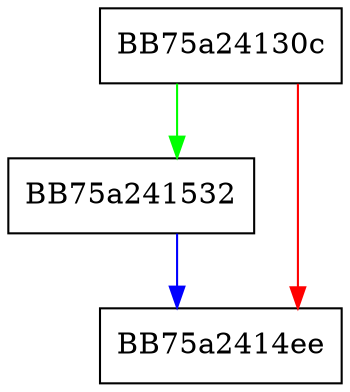 digraph DT_context {
  node [shape="box"];
  graph [splines=ortho];
  BB75a24130c -> BB75a241532 [color="green"];
  BB75a24130c -> BB75a2414ee [color="red"];
  BB75a241532 -> BB75a2414ee [color="blue"];
}